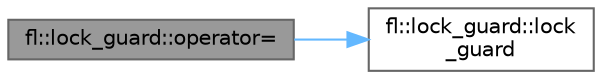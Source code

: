 digraph "fl::lock_guard::operator="
{
 // INTERACTIVE_SVG=YES
 // LATEX_PDF_SIZE
  bgcolor="transparent";
  edge [fontname=Helvetica,fontsize=10,labelfontname=Helvetica,labelfontsize=10];
  node [fontname=Helvetica,fontsize=10,shape=box,height=0.2,width=0.4];
  rankdir="LR";
  Node1 [id="Node000001",label="fl::lock_guard::operator=",height=0.2,width=0.4,color="gray40", fillcolor="grey60", style="filled", fontcolor="black",tooltip=" "];
  Node1 -> Node2 [id="edge1_Node000001_Node000002",color="steelblue1",style="solid",tooltip=" "];
  Node2 [id="Node000002",label="fl::lock_guard::lock\l_guard",height=0.2,width=0.4,color="grey40", fillcolor="white", style="filled",URL="$db/dd0/classfl_1_1lock__guard_a2321ee46315c0ed9b27f758c33578ebf.html#a2321ee46315c0ed9b27f758c33578ebf",tooltip=" "];
}
